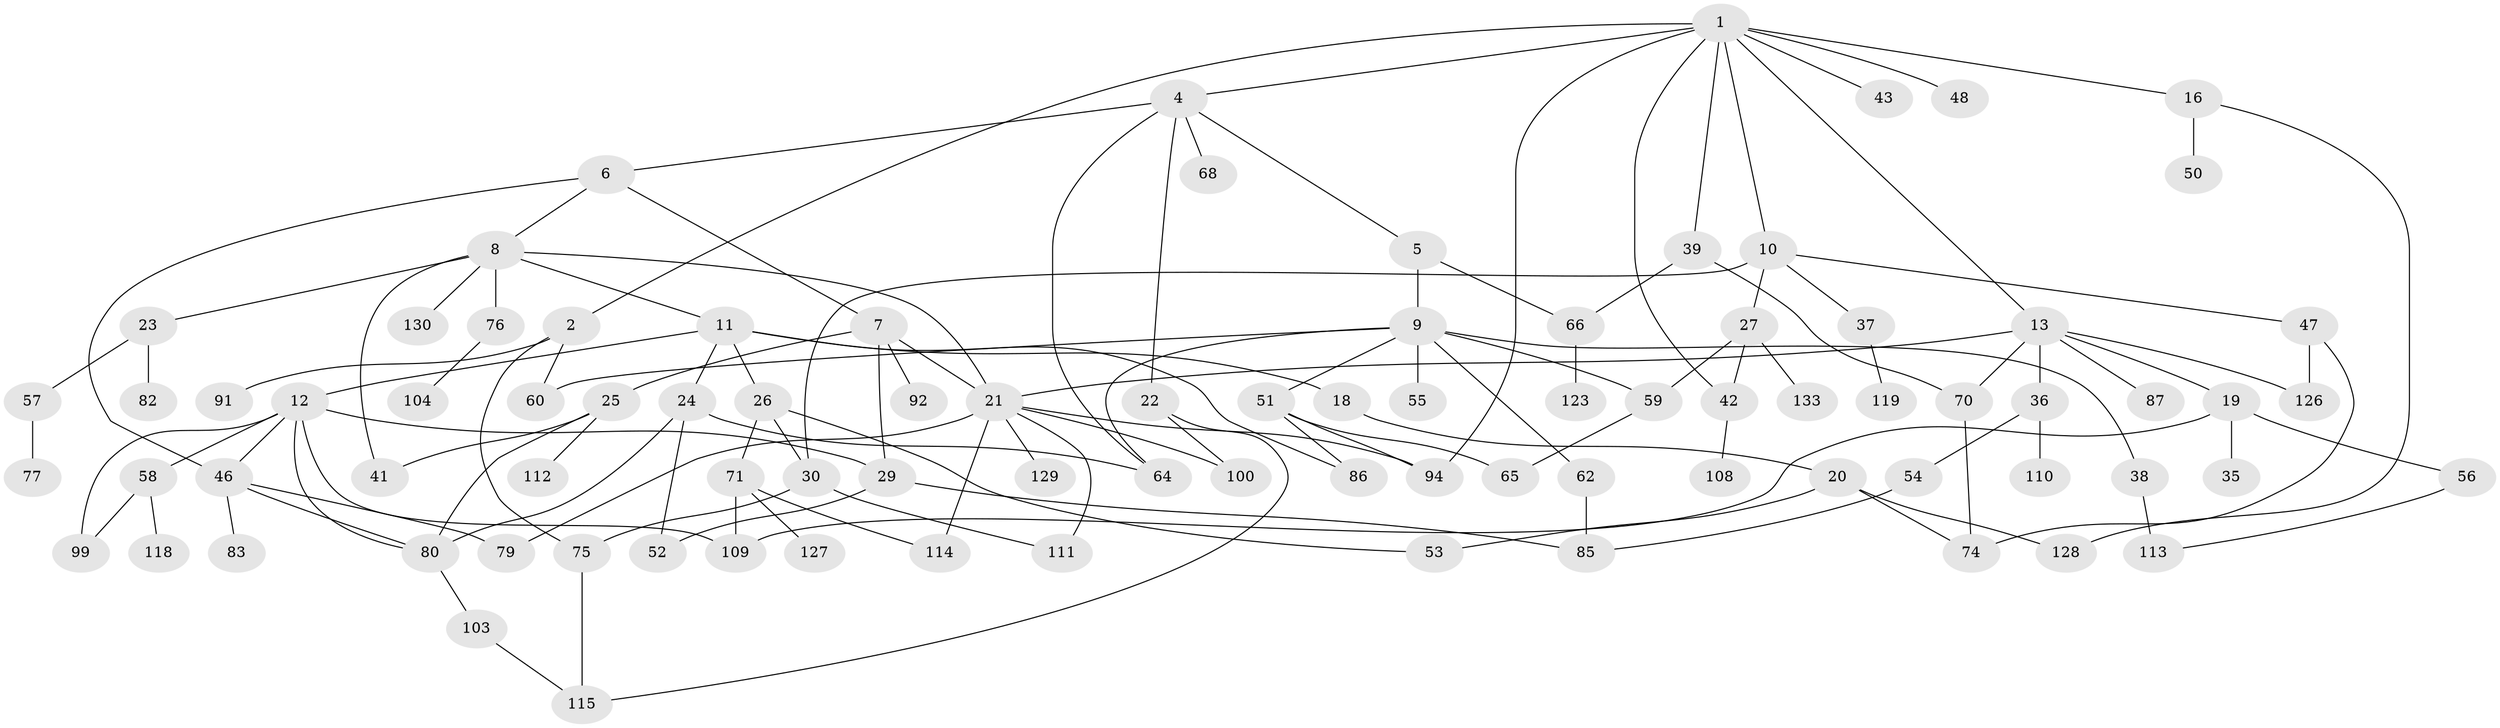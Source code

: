 // original degree distribution, {6: 0.029850746268656716, 2: 0.3656716417910448, 5: 0.029850746268656716, 3: 0.23134328358208955, 4: 0.11940298507462686, 8: 0.007462686567164179, 7: 0.014925373134328358, 1: 0.20149253731343283}
// Generated by graph-tools (version 1.1) at 2025/41/03/06/25 10:41:25]
// undirected, 89 vertices, 127 edges
graph export_dot {
graph [start="1"]
  node [color=gray90,style=filled];
  1 [super="+3"];
  2 [super="+28"];
  4 [super="+14"];
  5;
  6 [super="+17"];
  7 [super="+72"];
  8 [super="+33"];
  9 [super="+40"];
  10 [super="+15"];
  11 [super="+93"];
  12 [super="+63"];
  13 [super="+32"];
  16 [super="+44"];
  18;
  19 [super="+31"];
  20;
  21 [super="+45"];
  22 [super="+105"];
  23;
  24 [super="+73"];
  25 [super="+95"];
  26 [super="+106"];
  27 [super="+124"];
  29 [super="+61"];
  30 [super="+34"];
  35;
  36 [super="+49"];
  37 [super="+116"];
  38;
  39;
  41;
  42 [super="+90"];
  43;
  46 [super="+107"];
  47 [super="+134"];
  48;
  50 [super="+78"];
  51;
  52;
  53 [super="+69"];
  54;
  55 [super="+102"];
  56;
  57;
  58 [super="+67"];
  59 [super="+131"];
  60 [super="+81"];
  62;
  64 [super="+101"];
  65;
  66 [super="+84"];
  68;
  70 [super="+98"];
  71 [super="+125"];
  74 [super="+89"];
  75 [super="+96"];
  76;
  77;
  79 [super="+88"];
  80 [super="+132"];
  82;
  83;
  85 [super="+97"];
  86;
  87;
  91;
  92;
  94;
  99;
  100;
  103;
  104;
  108;
  109 [super="+121"];
  110 [super="+117"];
  111;
  112;
  113 [super="+120"];
  114;
  115 [super="+122"];
  118;
  119;
  123;
  126;
  127;
  128;
  129;
  130;
  133;
  1 -- 2;
  1 -- 4;
  1 -- 10;
  1 -- 39;
  1 -- 42;
  1 -- 16;
  1 -- 48;
  1 -- 43;
  1 -- 13;
  1 -- 94;
  2 -- 75;
  2 -- 91;
  2 -- 60;
  4 -- 5;
  4 -- 6;
  4 -- 68;
  4 -- 64;
  4 -- 22;
  5 -- 9;
  5 -- 66;
  6 -- 7;
  6 -- 8;
  6 -- 46;
  7 -- 25;
  7 -- 29;
  7 -- 92;
  7 -- 21;
  8 -- 11;
  8 -- 23;
  8 -- 76;
  8 -- 41;
  8 -- 130;
  8 -- 21;
  9 -- 38;
  9 -- 51;
  9 -- 55;
  9 -- 59;
  9 -- 62;
  9 -- 60;
  9 -- 64;
  10 -- 37;
  10 -- 27;
  10 -- 30;
  10 -- 47;
  11 -- 12;
  11 -- 18;
  11 -- 24;
  11 -- 26;
  11 -- 86;
  12 -- 58;
  12 -- 29;
  12 -- 99;
  12 -- 46;
  12 -- 80;
  12 -- 109;
  13 -- 19;
  13 -- 21;
  13 -- 36;
  13 -- 126;
  13 -- 70;
  13 -- 87;
  16 -- 50;
  16 -- 128;
  18 -- 20;
  19 -- 56;
  19 -- 35;
  19 -- 109;
  20 -- 53;
  20 -- 74;
  20 -- 128;
  21 -- 100;
  21 -- 129;
  21 -- 114;
  21 -- 94;
  21 -- 111;
  21 -- 79;
  22 -- 115;
  22 -- 100;
  23 -- 57;
  23 -- 82;
  24 -- 52;
  24 -- 80;
  24 -- 64 [weight=2];
  25 -- 41;
  25 -- 112;
  25 -- 80;
  26 -- 71;
  26 -- 30;
  26 -- 53;
  27 -- 133;
  27 -- 59;
  27 -- 42;
  29 -- 52;
  29 -- 85;
  30 -- 75;
  30 -- 111;
  36 -- 54;
  36 -- 110 [weight=2];
  37 -- 119;
  38 -- 113;
  39 -- 70;
  39 -- 66;
  42 -- 108;
  46 -- 79;
  46 -- 83;
  46 -- 80;
  47 -- 126;
  47 -- 74;
  51 -- 86;
  51 -- 94;
  51 -- 65;
  54 -- 85;
  56 -- 113;
  57 -- 77;
  58 -- 99;
  58 -- 118;
  59 -- 65;
  62 -- 85;
  66 -- 123;
  70 -- 74;
  71 -- 114;
  71 -- 127;
  71 -- 109;
  75 -- 115;
  76 -- 104;
  80 -- 103;
  103 -- 115;
}
